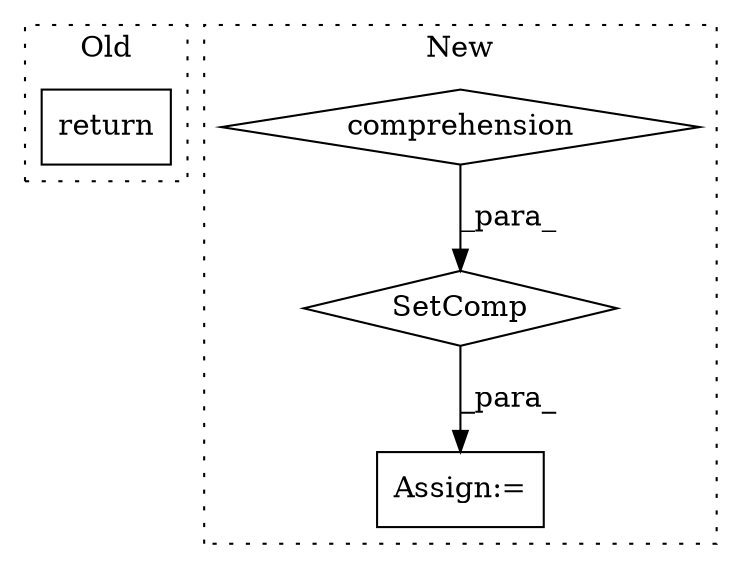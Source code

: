 digraph G {
subgraph cluster0 {
1 [label="return" a="93" s="3720" l="7" shape="box"];
label = "Old";
style="dotted";
}
subgraph cluster1 {
2 [label="SetComp" a="69" s="3795" l="27" shape="diamond"];
3 [label="comprehension" a="45" s="3804" l="3" shape="diamond"];
4 [label="Assign:=" a="68" s="3792" l="3" shape="box"];
label = "New";
style="dotted";
}
2 -> 4 [label="_para_"];
3 -> 2 [label="_para_"];
}